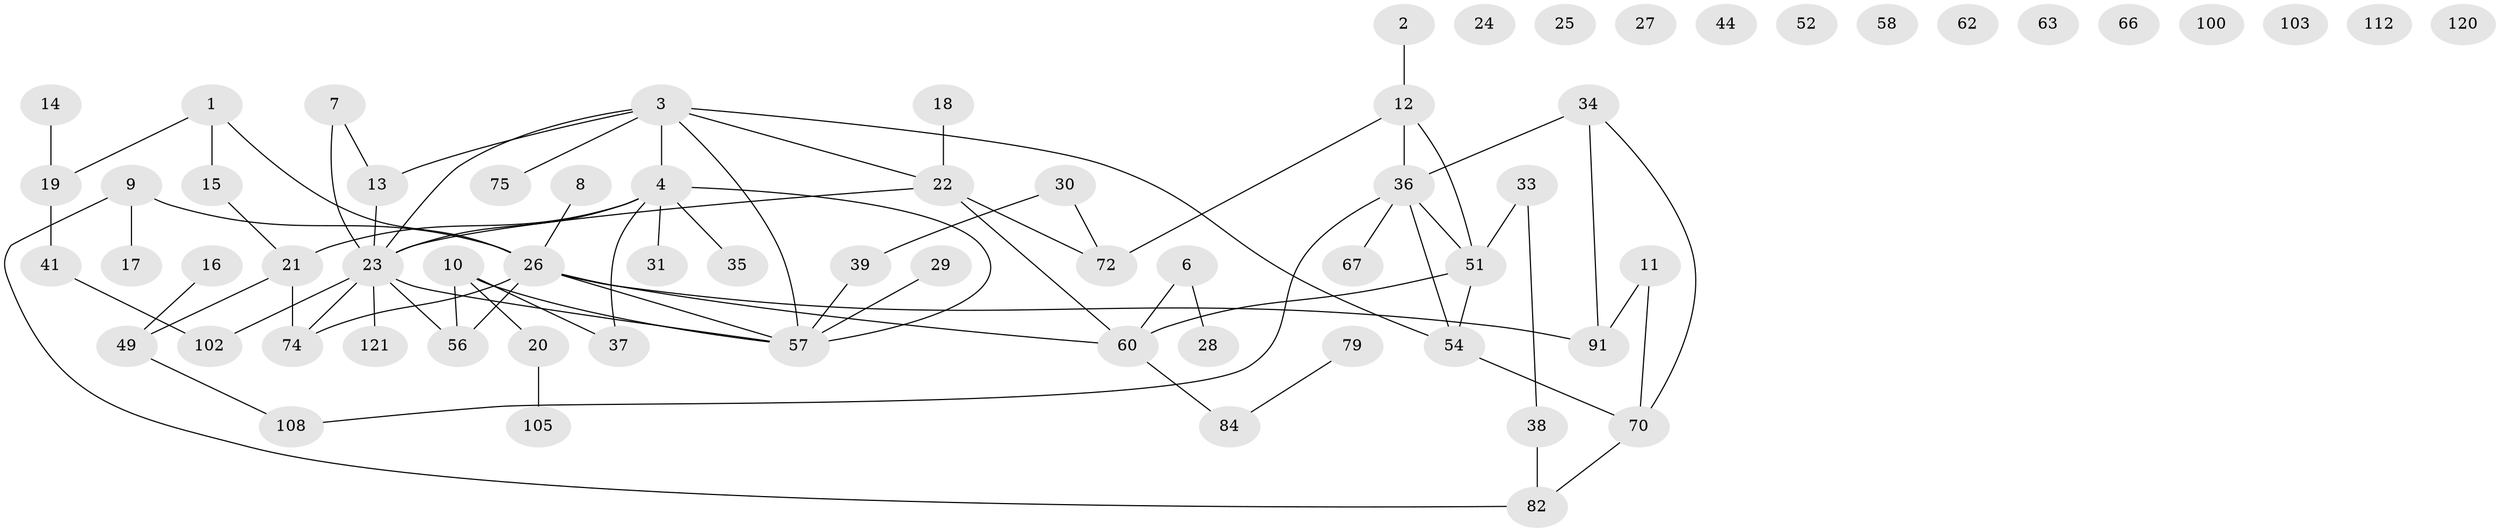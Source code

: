 // original degree distribution, {3: 0.2518518518518518, 1: 0.2814814814814815, 5: 0.05925925925925926, 2: 0.22962962962962963, 4: 0.07407407407407407, 0: 0.08888888888888889, 6: 0.014814814814814815}
// Generated by graph-tools (version 1.1) at 2025/13/03/09/25 04:13:07]
// undirected, 67 vertices, 78 edges
graph export_dot {
graph [start="1"]
  node [color=gray90,style=filled];
  1 [super="+5"];
  2 [super="+106"];
  3 [super="+68+47"];
  4 [super="+126+87+48+95"];
  6;
  7 [super="+40"];
  8;
  9 [super="+89+65"];
  10 [super="+90"];
  11 [super="+109+53"];
  12 [super="+61"];
  13;
  14 [super="+104"];
  15;
  16;
  17;
  18;
  19 [super="+76+133"];
  20;
  21 [super="+43+71+78"];
  22 [super="+123"];
  23 [super="+86"];
  24;
  25 [super="+42"];
  26 [super="+32+46"];
  27;
  28;
  29;
  30;
  31;
  33;
  34 [super="+124+55"];
  35;
  36 [super="+92+45"];
  37 [super="+129+88"];
  38 [super="+83+130"];
  39;
  41 [super="+93"];
  44;
  49 [super="+50"];
  51 [super="+80+69"];
  52;
  54 [super="+132"];
  56 [super="+64"];
  57 [super="+73"];
  58;
  60 [super="+99"];
  62;
  63;
  66;
  67;
  70 [super="+96"];
  72 [super="+77"];
  74 [super="+122+135"];
  75 [super="+85"];
  79;
  82 [super="+134"];
  84 [super="+127+110"];
  91;
  100;
  102 [super="+114"];
  103;
  105 [super="+111"];
  108 [super="+115"];
  112;
  120;
  121;
  1 -- 19;
  1 -- 15;
  1 -- 26;
  2 -- 12;
  3 -- 13;
  3 -- 75;
  3 -- 22;
  3 -- 23;
  3 -- 57;
  3 -- 54;
  3 -- 4;
  4 -- 21 [weight=2];
  4 -- 35;
  4 -- 37;
  4 -- 57;
  4 -- 31;
  4 -- 23;
  6 -- 28;
  6 -- 60;
  7 -- 13;
  7 -- 23;
  8 -- 26;
  9 -- 17;
  9 -- 82;
  9 -- 26;
  10 -- 20;
  10 -- 57;
  10 -- 56;
  10 -- 37;
  11 -- 91;
  11 -- 70;
  12 -- 36;
  12 -- 72;
  12 -- 51;
  13 -- 23;
  14 -- 19;
  15 -- 21;
  16 -- 49;
  18 -- 22;
  19 -- 41;
  20 -- 105;
  21 -- 74;
  21 -- 49;
  22 -- 72;
  22 -- 23;
  22 -- 60;
  23 -- 102;
  23 -- 74;
  23 -- 56;
  23 -- 121;
  23 -- 57;
  26 -- 56;
  26 -- 91;
  26 -- 57;
  26 -- 74;
  26 -- 60;
  29 -- 57;
  30 -- 39;
  30 -- 72;
  33 -- 51;
  33 -- 38;
  34 -- 36;
  34 -- 91;
  34 -- 70;
  36 -- 67;
  36 -- 54;
  36 -- 51;
  36 -- 108;
  38 -- 82;
  39 -- 57;
  41 -- 102;
  49 -- 108;
  51 -- 60;
  51 -- 54;
  54 -- 70;
  60 -- 84;
  70 -- 82;
  79 -- 84;
}
